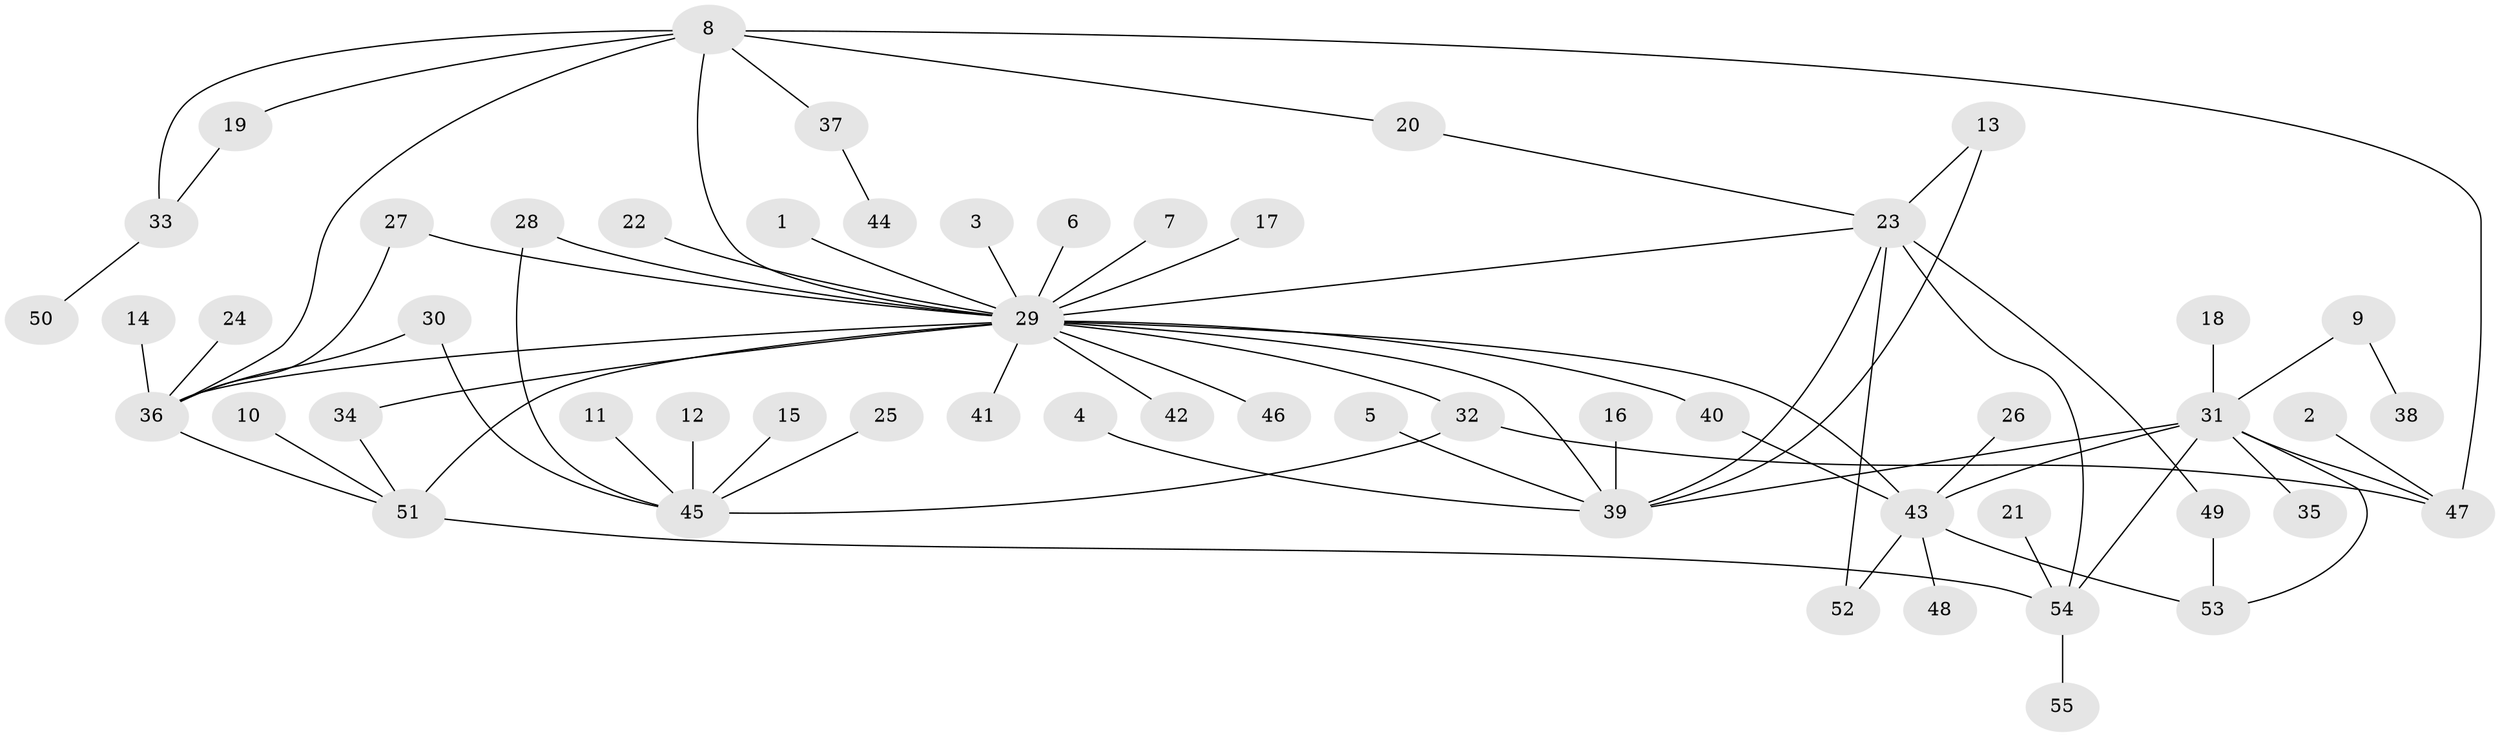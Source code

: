 // original degree distribution, {24: 0.009433962264150943, 7: 0.018867924528301886, 1: 0.49056603773584906, 8: 0.03773584905660377, 2: 0.29245283018867924, 4: 0.018867924528301886, 9: 0.02830188679245283, 5: 0.018867924528301886, 3: 0.08490566037735849}
// Generated by graph-tools (version 1.1) at 2025/49/03/09/25 03:49:48]
// undirected, 55 vertices, 73 edges
graph export_dot {
graph [start="1"]
  node [color=gray90,style=filled];
  1;
  2;
  3;
  4;
  5;
  6;
  7;
  8;
  9;
  10;
  11;
  12;
  13;
  14;
  15;
  16;
  17;
  18;
  19;
  20;
  21;
  22;
  23;
  24;
  25;
  26;
  27;
  28;
  29;
  30;
  31;
  32;
  33;
  34;
  35;
  36;
  37;
  38;
  39;
  40;
  41;
  42;
  43;
  44;
  45;
  46;
  47;
  48;
  49;
  50;
  51;
  52;
  53;
  54;
  55;
  1 -- 29 [weight=1.0];
  2 -- 47 [weight=1.0];
  3 -- 29 [weight=1.0];
  4 -- 39 [weight=1.0];
  5 -- 39 [weight=1.0];
  6 -- 29 [weight=1.0];
  7 -- 29 [weight=1.0];
  8 -- 19 [weight=1.0];
  8 -- 20 [weight=1.0];
  8 -- 29 [weight=1.0];
  8 -- 33 [weight=1.0];
  8 -- 36 [weight=1.0];
  8 -- 37 [weight=1.0];
  8 -- 47 [weight=1.0];
  9 -- 31 [weight=1.0];
  9 -- 38 [weight=1.0];
  10 -- 51 [weight=1.0];
  11 -- 45 [weight=1.0];
  12 -- 45 [weight=1.0];
  13 -- 23 [weight=1.0];
  13 -- 39 [weight=1.0];
  14 -- 36 [weight=1.0];
  15 -- 45 [weight=1.0];
  16 -- 39 [weight=1.0];
  17 -- 29 [weight=1.0];
  18 -- 31 [weight=1.0];
  19 -- 33 [weight=1.0];
  20 -- 23 [weight=1.0];
  21 -- 54 [weight=1.0];
  22 -- 29 [weight=1.0];
  23 -- 29 [weight=1.0];
  23 -- 39 [weight=1.0];
  23 -- 49 [weight=1.0];
  23 -- 52 [weight=1.0];
  23 -- 54 [weight=1.0];
  24 -- 36 [weight=1.0];
  25 -- 45 [weight=1.0];
  26 -- 43 [weight=1.0];
  27 -- 29 [weight=1.0];
  27 -- 36 [weight=1.0];
  28 -- 29 [weight=1.0];
  28 -- 45 [weight=1.0];
  29 -- 32 [weight=1.0];
  29 -- 34 [weight=1.0];
  29 -- 36 [weight=1.0];
  29 -- 39 [weight=1.0];
  29 -- 40 [weight=1.0];
  29 -- 41 [weight=1.0];
  29 -- 42 [weight=1.0];
  29 -- 43 [weight=2.0];
  29 -- 46 [weight=1.0];
  29 -- 51 [weight=2.0];
  30 -- 36 [weight=1.0];
  30 -- 45 [weight=1.0];
  31 -- 35 [weight=1.0];
  31 -- 39 [weight=1.0];
  31 -- 43 [weight=1.0];
  31 -- 47 [weight=1.0];
  31 -- 53 [weight=1.0];
  31 -- 54 [weight=1.0];
  32 -- 45 [weight=1.0];
  32 -- 47 [weight=1.0];
  33 -- 50 [weight=1.0];
  34 -- 51 [weight=1.0];
  36 -- 51 [weight=1.0];
  37 -- 44 [weight=1.0];
  40 -- 43 [weight=1.0];
  43 -- 48 [weight=1.0];
  43 -- 52 [weight=1.0];
  43 -- 53 [weight=1.0];
  49 -- 53 [weight=1.0];
  51 -- 54 [weight=1.0];
  54 -- 55 [weight=1.0];
}
